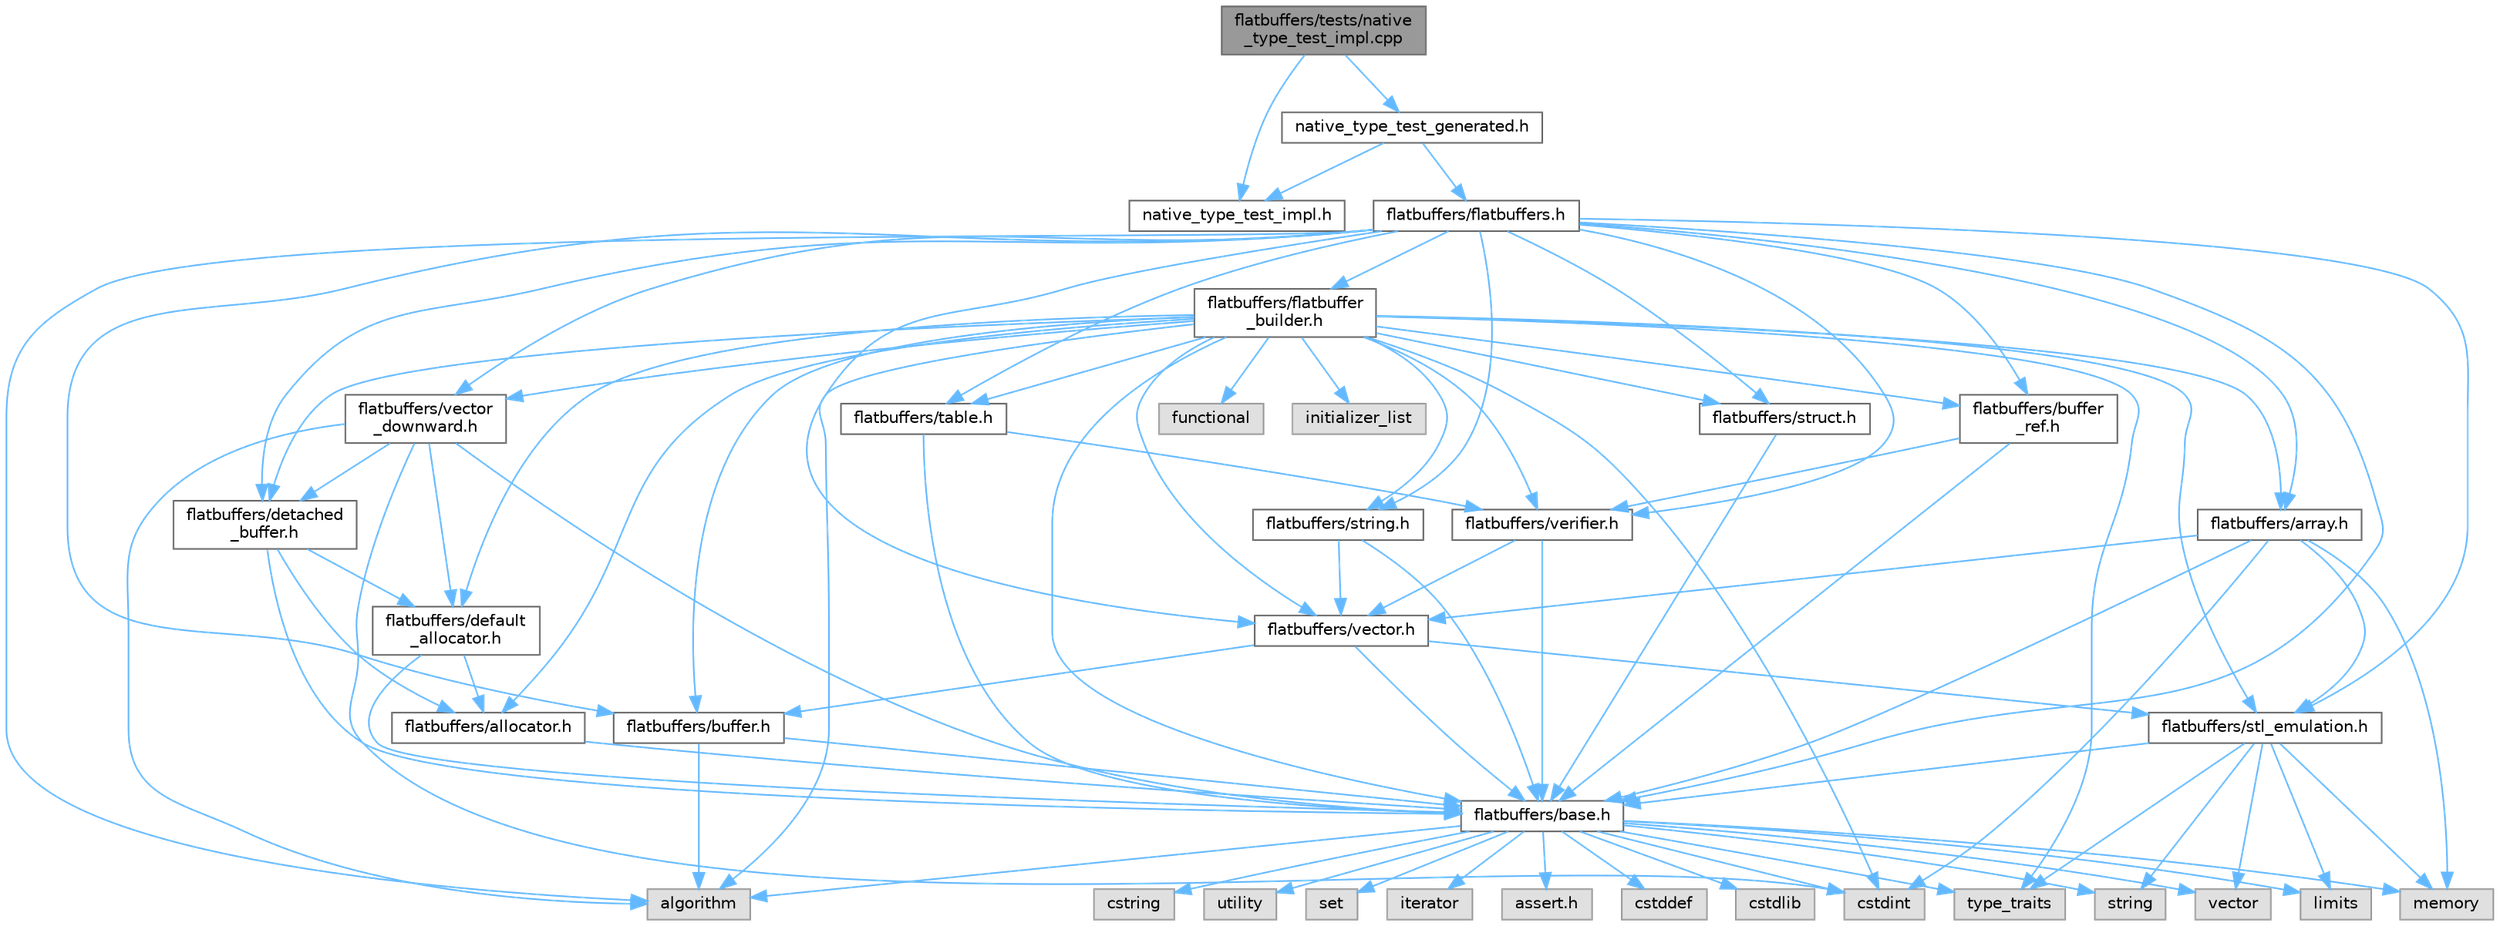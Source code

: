 digraph "flatbuffers/tests/native_type_test_impl.cpp"
{
 // LATEX_PDF_SIZE
  bgcolor="transparent";
  edge [fontname=Helvetica,fontsize=10,labelfontname=Helvetica,labelfontsize=10];
  node [fontname=Helvetica,fontsize=10,shape=box,height=0.2,width=0.4];
  Node1 [id="Node000001",label="flatbuffers/tests/native\l_type_test_impl.cpp",height=0.2,width=0.4,color="gray40", fillcolor="grey60", style="filled", fontcolor="black",tooltip=" "];
  Node1 -> Node2 [id="edge88_Node000001_Node000002",color="steelblue1",style="solid",tooltip=" "];
  Node2 [id="Node000002",label="native_type_test_impl.h",height=0.2,width=0.4,color="grey40", fillcolor="white", style="filled",URL="$native__type__test__impl_8h.html",tooltip=" "];
  Node1 -> Node3 [id="edge89_Node000001_Node000003",color="steelblue1",style="solid",tooltip=" "];
  Node3 [id="Node000003",label="native_type_test_generated.h",height=0.2,width=0.4,color="grey40", fillcolor="white", style="filled",URL="$native__type__test__generated_8h.html",tooltip=" "];
  Node3 -> Node4 [id="edge90_Node000003_Node000004",color="steelblue1",style="solid",tooltip=" "];
  Node4 [id="Node000004",label="flatbuffers/flatbuffers.h",height=0.2,width=0.4,color="grey40", fillcolor="white", style="filled",URL="$flatbuffers_8h.html",tooltip=" "];
  Node4 -> Node5 [id="edge91_Node000004_Node000005",color="steelblue1",style="solid",tooltip=" "];
  Node5 [id="Node000005",label="algorithm",height=0.2,width=0.4,color="grey60", fillcolor="#E0E0E0", style="filled",tooltip=" "];
  Node4 -> Node6 [id="edge92_Node000004_Node000006",color="steelblue1",style="solid",tooltip=" "];
  Node6 [id="Node000006",label="flatbuffers/array.h",height=0.2,width=0.4,color="grey40", fillcolor="white", style="filled",URL="$array_8h.html",tooltip=" "];
  Node6 -> Node7 [id="edge93_Node000006_Node000007",color="steelblue1",style="solid",tooltip=" "];
  Node7 [id="Node000007",label="cstdint",height=0.2,width=0.4,color="grey60", fillcolor="#E0E0E0", style="filled",tooltip=" "];
  Node6 -> Node8 [id="edge94_Node000006_Node000008",color="steelblue1",style="solid",tooltip=" "];
  Node8 [id="Node000008",label="memory",height=0.2,width=0.4,color="grey60", fillcolor="#E0E0E0", style="filled",tooltip=" "];
  Node6 -> Node9 [id="edge95_Node000006_Node000009",color="steelblue1",style="solid",tooltip=" "];
  Node9 [id="Node000009",label="flatbuffers/base.h",height=0.2,width=0.4,color="grey40", fillcolor="white", style="filled",URL="$base_8h.html",tooltip=" "];
  Node9 -> Node10 [id="edge96_Node000009_Node000010",color="steelblue1",style="solid",tooltip=" "];
  Node10 [id="Node000010",label="assert.h",height=0.2,width=0.4,color="grey60", fillcolor="#E0E0E0", style="filled",tooltip=" "];
  Node9 -> Node7 [id="edge97_Node000009_Node000007",color="steelblue1",style="solid",tooltip=" "];
  Node9 -> Node11 [id="edge98_Node000009_Node000011",color="steelblue1",style="solid",tooltip=" "];
  Node11 [id="Node000011",label="cstddef",height=0.2,width=0.4,color="grey60", fillcolor="#E0E0E0", style="filled",tooltip=" "];
  Node9 -> Node12 [id="edge99_Node000009_Node000012",color="steelblue1",style="solid",tooltip=" "];
  Node12 [id="Node000012",label="cstdlib",height=0.2,width=0.4,color="grey60", fillcolor="#E0E0E0", style="filled",tooltip=" "];
  Node9 -> Node13 [id="edge100_Node000009_Node000013",color="steelblue1",style="solid",tooltip=" "];
  Node13 [id="Node000013",label="cstring",height=0.2,width=0.4,color="grey60", fillcolor="#E0E0E0", style="filled",tooltip=" "];
  Node9 -> Node14 [id="edge101_Node000009_Node000014",color="steelblue1",style="solid",tooltip=" "];
  Node14 [id="Node000014",label="utility",height=0.2,width=0.4,color="grey60", fillcolor="#E0E0E0", style="filled",tooltip=" "];
  Node9 -> Node15 [id="edge102_Node000009_Node000015",color="steelblue1",style="solid",tooltip=" "];
  Node15 [id="Node000015",label="string",height=0.2,width=0.4,color="grey60", fillcolor="#E0E0E0", style="filled",tooltip=" "];
  Node9 -> Node16 [id="edge103_Node000009_Node000016",color="steelblue1",style="solid",tooltip=" "];
  Node16 [id="Node000016",label="type_traits",height=0.2,width=0.4,color="grey60", fillcolor="#E0E0E0", style="filled",tooltip=" "];
  Node9 -> Node17 [id="edge104_Node000009_Node000017",color="steelblue1",style="solid",tooltip=" "];
  Node17 [id="Node000017",label="vector",height=0.2,width=0.4,color="grey60", fillcolor="#E0E0E0", style="filled",tooltip=" "];
  Node9 -> Node18 [id="edge105_Node000009_Node000018",color="steelblue1",style="solid",tooltip=" "];
  Node18 [id="Node000018",label="set",height=0.2,width=0.4,color="grey60", fillcolor="#E0E0E0", style="filled",tooltip=" "];
  Node9 -> Node5 [id="edge106_Node000009_Node000005",color="steelblue1",style="solid",tooltip=" "];
  Node9 -> Node19 [id="edge107_Node000009_Node000019",color="steelblue1",style="solid",tooltip=" "];
  Node19 [id="Node000019",label="limits",height=0.2,width=0.4,color="grey60", fillcolor="#E0E0E0", style="filled",tooltip=" "];
  Node9 -> Node20 [id="edge108_Node000009_Node000020",color="steelblue1",style="solid",tooltip=" "];
  Node20 [id="Node000020",label="iterator",height=0.2,width=0.4,color="grey60", fillcolor="#E0E0E0", style="filled",tooltip=" "];
  Node9 -> Node8 [id="edge109_Node000009_Node000008",color="steelblue1",style="solid",tooltip=" "];
  Node6 -> Node21 [id="edge110_Node000006_Node000021",color="steelblue1",style="solid",tooltip=" "];
  Node21 [id="Node000021",label="flatbuffers/stl_emulation.h",height=0.2,width=0.4,color="grey40", fillcolor="white", style="filled",URL="$stl__emulation_8h.html",tooltip=" "];
  Node21 -> Node9 [id="edge111_Node000021_Node000009",color="steelblue1",style="solid",tooltip=" "];
  Node21 -> Node15 [id="edge112_Node000021_Node000015",color="steelblue1",style="solid",tooltip=" "];
  Node21 -> Node16 [id="edge113_Node000021_Node000016",color="steelblue1",style="solid",tooltip=" "];
  Node21 -> Node17 [id="edge114_Node000021_Node000017",color="steelblue1",style="solid",tooltip=" "];
  Node21 -> Node8 [id="edge115_Node000021_Node000008",color="steelblue1",style="solid",tooltip=" "];
  Node21 -> Node19 [id="edge116_Node000021_Node000019",color="steelblue1",style="solid",tooltip=" "];
  Node6 -> Node22 [id="edge117_Node000006_Node000022",color="steelblue1",style="solid",tooltip=" "];
  Node22 [id="Node000022",label="flatbuffers/vector.h",height=0.2,width=0.4,color="grey40", fillcolor="white", style="filled",URL="$vector_8h.html",tooltip=" "];
  Node22 -> Node9 [id="edge118_Node000022_Node000009",color="steelblue1",style="solid",tooltip=" "];
  Node22 -> Node23 [id="edge119_Node000022_Node000023",color="steelblue1",style="solid",tooltip=" "];
  Node23 [id="Node000023",label="flatbuffers/buffer.h",height=0.2,width=0.4,color="grey40", fillcolor="white", style="filled",URL="$buffer_8h.html",tooltip=" "];
  Node23 -> Node5 [id="edge120_Node000023_Node000005",color="steelblue1",style="solid",tooltip=" "];
  Node23 -> Node9 [id="edge121_Node000023_Node000009",color="steelblue1",style="solid",tooltip=" "];
  Node22 -> Node21 [id="edge122_Node000022_Node000021",color="steelblue1",style="solid",tooltip=" "];
  Node4 -> Node9 [id="edge123_Node000004_Node000009",color="steelblue1",style="solid",tooltip=" "];
  Node4 -> Node23 [id="edge124_Node000004_Node000023",color="steelblue1",style="solid",tooltip=" "];
  Node4 -> Node24 [id="edge125_Node000004_Node000024",color="steelblue1",style="solid",tooltip=" "];
  Node24 [id="Node000024",label="flatbuffers/buffer\l_ref.h",height=0.2,width=0.4,color="grey40", fillcolor="white", style="filled",URL="$buffer__ref_8h.html",tooltip=" "];
  Node24 -> Node9 [id="edge126_Node000024_Node000009",color="steelblue1",style="solid",tooltip=" "];
  Node24 -> Node25 [id="edge127_Node000024_Node000025",color="steelblue1",style="solid",tooltip=" "];
  Node25 [id="Node000025",label="flatbuffers/verifier.h",height=0.2,width=0.4,color="grey40", fillcolor="white", style="filled",URL="$verifier_8h.html",tooltip=" "];
  Node25 -> Node9 [id="edge128_Node000025_Node000009",color="steelblue1",style="solid",tooltip=" "];
  Node25 -> Node22 [id="edge129_Node000025_Node000022",color="steelblue1",style="solid",tooltip=" "];
  Node4 -> Node26 [id="edge130_Node000004_Node000026",color="steelblue1",style="solid",tooltip=" "];
  Node26 [id="Node000026",label="flatbuffers/detached\l_buffer.h",height=0.2,width=0.4,color="grey40", fillcolor="white", style="filled",URL="$detached__buffer_8h.html",tooltip=" "];
  Node26 -> Node27 [id="edge131_Node000026_Node000027",color="steelblue1",style="solid",tooltip=" "];
  Node27 [id="Node000027",label="flatbuffers/allocator.h",height=0.2,width=0.4,color="grey40", fillcolor="white", style="filled",URL="$allocator_8h.html",tooltip=" "];
  Node27 -> Node9 [id="edge132_Node000027_Node000009",color="steelblue1",style="solid",tooltip=" "];
  Node26 -> Node9 [id="edge133_Node000026_Node000009",color="steelblue1",style="solid",tooltip=" "];
  Node26 -> Node28 [id="edge134_Node000026_Node000028",color="steelblue1",style="solid",tooltip=" "];
  Node28 [id="Node000028",label="flatbuffers/default\l_allocator.h",height=0.2,width=0.4,color="grey40", fillcolor="white", style="filled",URL="$default__allocator_8h.html",tooltip=" "];
  Node28 -> Node27 [id="edge135_Node000028_Node000027",color="steelblue1",style="solid",tooltip=" "];
  Node28 -> Node9 [id="edge136_Node000028_Node000009",color="steelblue1",style="solid",tooltip=" "];
  Node4 -> Node29 [id="edge137_Node000004_Node000029",color="steelblue1",style="solid",tooltip=" "];
  Node29 [id="Node000029",label="flatbuffers/flatbuffer\l_builder.h",height=0.2,width=0.4,color="grey40", fillcolor="white", style="filled",URL="$flatbuffer__builder_8h.html",tooltip=" "];
  Node29 -> Node5 [id="edge138_Node000029_Node000005",color="steelblue1",style="solid",tooltip=" "];
  Node29 -> Node7 [id="edge139_Node000029_Node000007",color="steelblue1",style="solid",tooltip=" "];
  Node29 -> Node30 [id="edge140_Node000029_Node000030",color="steelblue1",style="solid",tooltip=" "];
  Node30 [id="Node000030",label="functional",height=0.2,width=0.4,color="grey60", fillcolor="#E0E0E0", style="filled",tooltip=" "];
  Node29 -> Node31 [id="edge141_Node000029_Node000031",color="steelblue1",style="solid",tooltip=" "];
  Node31 [id="Node000031",label="initializer_list",height=0.2,width=0.4,color="grey60", fillcolor="#E0E0E0", style="filled",tooltip=" "];
  Node29 -> Node16 [id="edge142_Node000029_Node000016",color="steelblue1",style="solid",tooltip=" "];
  Node29 -> Node27 [id="edge143_Node000029_Node000027",color="steelblue1",style="solid",tooltip=" "];
  Node29 -> Node6 [id="edge144_Node000029_Node000006",color="steelblue1",style="solid",tooltip=" "];
  Node29 -> Node9 [id="edge145_Node000029_Node000009",color="steelblue1",style="solid",tooltip=" "];
  Node29 -> Node23 [id="edge146_Node000029_Node000023",color="steelblue1",style="solid",tooltip=" "];
  Node29 -> Node24 [id="edge147_Node000029_Node000024",color="steelblue1",style="solid",tooltip=" "];
  Node29 -> Node28 [id="edge148_Node000029_Node000028",color="steelblue1",style="solid",tooltip=" "];
  Node29 -> Node26 [id="edge149_Node000029_Node000026",color="steelblue1",style="solid",tooltip=" "];
  Node29 -> Node21 [id="edge150_Node000029_Node000021",color="steelblue1",style="solid",tooltip=" "];
  Node29 -> Node32 [id="edge151_Node000029_Node000032",color="steelblue1",style="solid",tooltip=" "];
  Node32 [id="Node000032",label="flatbuffers/string.h",height=0.2,width=0.4,color="grey40", fillcolor="white", style="filled",URL="$string_8h.html",tooltip=" "];
  Node32 -> Node9 [id="edge152_Node000032_Node000009",color="steelblue1",style="solid",tooltip=" "];
  Node32 -> Node22 [id="edge153_Node000032_Node000022",color="steelblue1",style="solid",tooltip=" "];
  Node29 -> Node33 [id="edge154_Node000029_Node000033",color="steelblue1",style="solid",tooltip=" "];
  Node33 [id="Node000033",label="flatbuffers/struct.h",height=0.2,width=0.4,color="grey40", fillcolor="white", style="filled",URL="$struct_8h.html",tooltip=" "];
  Node33 -> Node9 [id="edge155_Node000033_Node000009",color="steelblue1",style="solid",tooltip=" "];
  Node29 -> Node34 [id="edge156_Node000029_Node000034",color="steelblue1",style="solid",tooltip=" "];
  Node34 [id="Node000034",label="flatbuffers/table.h",height=0.2,width=0.4,color="grey40", fillcolor="white", style="filled",URL="$table_8h.html",tooltip=" "];
  Node34 -> Node9 [id="edge157_Node000034_Node000009",color="steelblue1",style="solid",tooltip=" "];
  Node34 -> Node25 [id="edge158_Node000034_Node000025",color="steelblue1",style="solid",tooltip=" "];
  Node29 -> Node22 [id="edge159_Node000029_Node000022",color="steelblue1",style="solid",tooltip=" "];
  Node29 -> Node35 [id="edge160_Node000029_Node000035",color="steelblue1",style="solid",tooltip=" "];
  Node35 [id="Node000035",label="flatbuffers/vector\l_downward.h",height=0.2,width=0.4,color="grey40", fillcolor="white", style="filled",URL="$vector__downward_8h.html",tooltip=" "];
  Node35 -> Node5 [id="edge161_Node000035_Node000005",color="steelblue1",style="solid",tooltip=" "];
  Node35 -> Node7 [id="edge162_Node000035_Node000007",color="steelblue1",style="solid",tooltip=" "];
  Node35 -> Node9 [id="edge163_Node000035_Node000009",color="steelblue1",style="solid",tooltip=" "];
  Node35 -> Node28 [id="edge164_Node000035_Node000028",color="steelblue1",style="solid",tooltip=" "];
  Node35 -> Node26 [id="edge165_Node000035_Node000026",color="steelblue1",style="solid",tooltip=" "];
  Node29 -> Node25 [id="edge166_Node000029_Node000025",color="steelblue1",style="solid",tooltip=" "];
  Node4 -> Node21 [id="edge167_Node000004_Node000021",color="steelblue1",style="solid",tooltip=" "];
  Node4 -> Node32 [id="edge168_Node000004_Node000032",color="steelblue1",style="solid",tooltip=" "];
  Node4 -> Node33 [id="edge169_Node000004_Node000033",color="steelblue1",style="solid",tooltip=" "];
  Node4 -> Node34 [id="edge170_Node000004_Node000034",color="steelblue1",style="solid",tooltip=" "];
  Node4 -> Node22 [id="edge171_Node000004_Node000022",color="steelblue1",style="solid",tooltip=" "];
  Node4 -> Node35 [id="edge172_Node000004_Node000035",color="steelblue1",style="solid",tooltip=" "];
  Node4 -> Node25 [id="edge173_Node000004_Node000025",color="steelblue1",style="solid",tooltip=" "];
  Node3 -> Node2 [id="edge174_Node000003_Node000002",color="steelblue1",style="solid",tooltip=" "];
}
